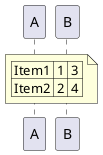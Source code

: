 {
  "sha1": "7kenwa5zlxgc4ehapuzd92k1ewn4mng",
  "insertion": {
    "when": "2024-05-30T20:48:21.226Z",
    "url": "https://forum.plantuml.net/18480/teoz-produces-odd-legend-for-sequence-diagrams",
    "user": "plantuml@gmail.com"
  }
}
@startuml
participant A
participant B

note across
| Item1 | 1 | 3 |
| Item2 | 2 | 4 |
end note
@enduml
